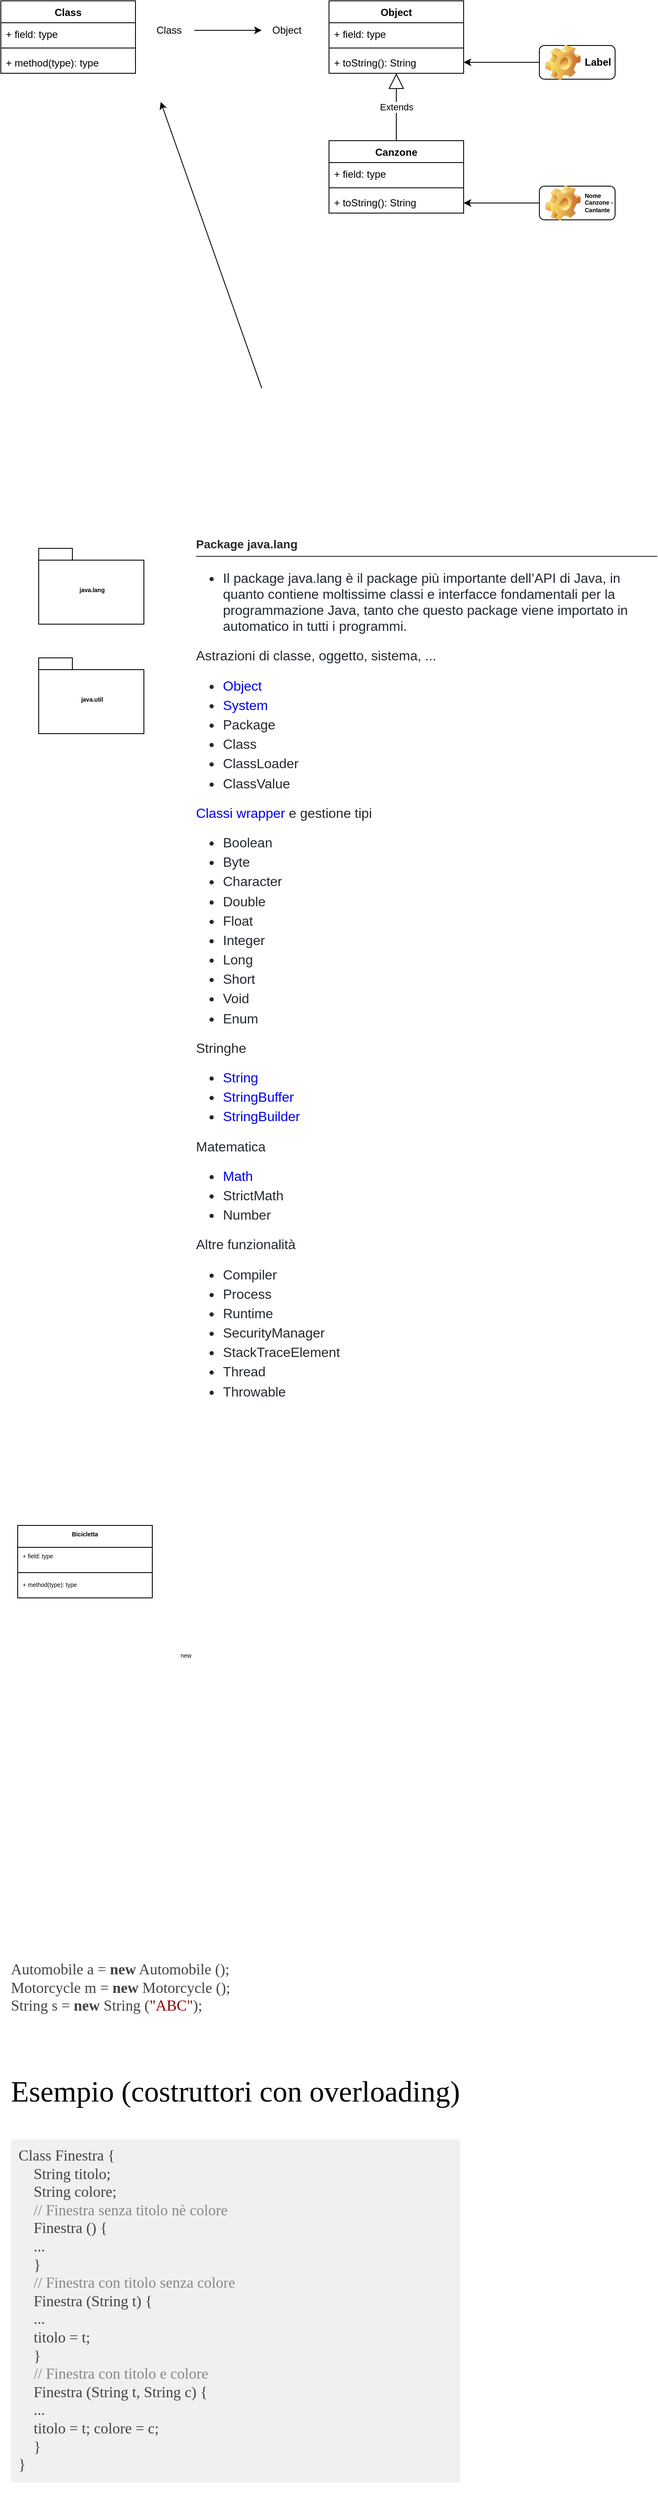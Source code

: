 <mxfile version="17.1.5" type="device"><diagram id="OhCMvSGXCiYNYvDkEmKx" name="Page-1"><mxGraphModel dx="948" dy="529" grid="1" gridSize="10" guides="1" tooltips="1" connect="1" arrows="1" fold="1" page="1" pageScale="1" pageWidth="827" pageHeight="1169" math="0" shadow="0"><root><mxCell id="0"/><mxCell id="1" parent="0"/><mxCell id="jwKFF5OsVbnVFl5u6LoQ-3" value="" style="edgeStyle=orthogonalEdgeStyle;rounded=0;orthogonalLoop=1;jettySize=auto;html=1;" edge="1" parent="1" source="jwKFF5OsVbnVFl5u6LoQ-1" target="jwKFF5OsVbnVFl5u6LoQ-2"><mxGeometry relative="1" as="geometry"/></mxCell><mxCell id="jwKFF5OsVbnVFl5u6LoQ-1" value="Class" style="text;html=1;strokeColor=none;fillColor=none;align=center;verticalAlign=middle;whiteSpace=wrap;rounded=0;" vertex="1" parent="1"><mxGeometry x="220" y="60" width="60" height="30" as="geometry"/></mxCell><mxCell id="jwKFF5OsVbnVFl5u6LoQ-2" value="Object" style="text;html=1;strokeColor=none;fillColor=none;align=center;verticalAlign=middle;whiteSpace=wrap;rounded=0;" vertex="1" parent="1"><mxGeometry x="360" y="60" width="60" height="30" as="geometry"/></mxCell><mxCell id="jwKFF5OsVbnVFl5u6LoQ-4" value="Object" style="swimlane;fontStyle=1;align=center;verticalAlign=top;childLayout=stackLayout;horizontal=1;startSize=26;horizontalStack=0;resizeParent=1;resizeParentMax=0;resizeLast=0;collapsible=1;marginBottom=0;" vertex="1" parent="1"><mxGeometry x="440" y="40" width="160" height="86" as="geometry"/></mxCell><mxCell id="jwKFF5OsVbnVFl5u6LoQ-5" value="+ field: type" style="text;strokeColor=none;fillColor=none;align=left;verticalAlign=top;spacingLeft=4;spacingRight=4;overflow=hidden;rotatable=0;points=[[0,0.5],[1,0.5]];portConstraint=eastwest;" vertex="1" parent="jwKFF5OsVbnVFl5u6LoQ-4"><mxGeometry y="26" width="160" height="26" as="geometry"/></mxCell><mxCell id="jwKFF5OsVbnVFl5u6LoQ-6" value="" style="line;strokeWidth=1;fillColor=none;align=left;verticalAlign=middle;spacingTop=-1;spacingLeft=3;spacingRight=3;rotatable=0;labelPosition=right;points=[];portConstraint=eastwest;" vertex="1" parent="jwKFF5OsVbnVFl5u6LoQ-4"><mxGeometry y="52" width="160" height="8" as="geometry"/></mxCell><mxCell id="jwKFF5OsVbnVFl5u6LoQ-7" value="+ toString(): String" style="text;strokeColor=none;fillColor=none;align=left;verticalAlign=top;spacingLeft=4;spacingRight=4;overflow=hidden;rotatable=0;points=[[0,0.5],[1,0.5]];portConstraint=eastwest;" vertex="1" parent="jwKFF5OsVbnVFl5u6LoQ-4"><mxGeometry y="60" width="160" height="26" as="geometry"/></mxCell><mxCell id="jwKFF5OsVbnVFl5u6LoQ-8" value="Class" style="swimlane;fontStyle=1;align=center;verticalAlign=top;childLayout=stackLayout;horizontal=1;startSize=26;horizontalStack=0;resizeParent=1;resizeParentMax=0;resizeLast=0;collapsible=1;marginBottom=0;" vertex="1" parent="1"><mxGeometry x="50" y="40" width="160" height="86" as="geometry"/></mxCell><mxCell id="jwKFF5OsVbnVFl5u6LoQ-9" value="+ field: type" style="text;strokeColor=none;fillColor=none;align=left;verticalAlign=top;spacingLeft=4;spacingRight=4;overflow=hidden;rotatable=0;points=[[0,0.5],[1,0.5]];portConstraint=eastwest;" vertex="1" parent="jwKFF5OsVbnVFl5u6LoQ-8"><mxGeometry y="26" width="160" height="26" as="geometry"/></mxCell><mxCell id="jwKFF5OsVbnVFl5u6LoQ-10" value="" style="line;strokeWidth=1;fillColor=none;align=left;verticalAlign=middle;spacingTop=-1;spacingLeft=3;spacingRight=3;rotatable=0;labelPosition=right;points=[];portConstraint=eastwest;" vertex="1" parent="jwKFF5OsVbnVFl5u6LoQ-8"><mxGeometry y="52" width="160" height="8" as="geometry"/></mxCell><mxCell id="jwKFF5OsVbnVFl5u6LoQ-11" value="+ method(type): type" style="text;strokeColor=none;fillColor=none;align=left;verticalAlign=top;spacingLeft=4;spacingRight=4;overflow=hidden;rotatable=0;points=[[0,0.5],[1,0.5]];portConstraint=eastwest;" vertex="1" parent="jwKFF5OsVbnVFl5u6LoQ-8"><mxGeometry y="60" width="160" height="26" as="geometry"/></mxCell><mxCell id="jwKFF5OsVbnVFl5u6LoQ-13" value="" style="edgeStyle=orthogonalEdgeStyle;rounded=0;orthogonalLoop=1;jettySize=auto;html=1;" edge="1" parent="1" source="jwKFF5OsVbnVFl5u6LoQ-12" target="jwKFF5OsVbnVFl5u6LoQ-7"><mxGeometry relative="1" as="geometry"/></mxCell><mxCell id="jwKFF5OsVbnVFl5u6LoQ-12" value="Label" style="label;whiteSpace=wrap;html=1;image=img/clipart/Gear_128x128.png" vertex="1" parent="1"><mxGeometry x="690" y="93" width="90" height="40" as="geometry"/></mxCell><mxCell id="jwKFF5OsVbnVFl5u6LoQ-14" value="Canzone" style="swimlane;fontStyle=1;align=center;verticalAlign=top;childLayout=stackLayout;horizontal=1;startSize=26;horizontalStack=0;resizeParent=1;resizeParentMax=0;resizeLast=0;collapsible=1;marginBottom=0;" vertex="1" parent="1"><mxGeometry x="440" y="206" width="160" height="86" as="geometry"/></mxCell><mxCell id="jwKFF5OsVbnVFl5u6LoQ-15" value="+ field: type" style="text;strokeColor=none;fillColor=none;align=left;verticalAlign=top;spacingLeft=4;spacingRight=4;overflow=hidden;rotatable=0;points=[[0,0.5],[1,0.5]];portConstraint=eastwest;" vertex="1" parent="jwKFF5OsVbnVFl5u6LoQ-14"><mxGeometry y="26" width="160" height="26" as="geometry"/></mxCell><mxCell id="jwKFF5OsVbnVFl5u6LoQ-16" value="" style="line;strokeWidth=1;fillColor=none;align=left;verticalAlign=middle;spacingTop=-1;spacingLeft=3;spacingRight=3;rotatable=0;labelPosition=right;points=[];portConstraint=eastwest;" vertex="1" parent="jwKFF5OsVbnVFl5u6LoQ-14"><mxGeometry y="52" width="160" height="8" as="geometry"/></mxCell><mxCell id="jwKFF5OsVbnVFl5u6LoQ-17" value="+ toString(): String" style="text;strokeColor=none;fillColor=none;align=left;verticalAlign=top;spacingLeft=4;spacingRight=4;overflow=hidden;rotatable=0;points=[[0,0.5],[1,0.5]];portConstraint=eastwest;" vertex="1" parent="jwKFF5OsVbnVFl5u6LoQ-14"><mxGeometry y="60" width="160" height="26" as="geometry"/></mxCell><mxCell id="jwKFF5OsVbnVFl5u6LoQ-19" value="Extends" style="endArrow=block;endSize=16;endFill=0;html=1;rounded=0;exitX=0.5;exitY=0;exitDx=0;exitDy=0;" edge="1" parent="1" source="jwKFF5OsVbnVFl5u6LoQ-14" target="jwKFF5OsVbnVFl5u6LoQ-7"><mxGeometry width="160" relative="1" as="geometry"><mxPoint x="340" y="210" as="sourcePoint"/><mxPoint x="500" y="210" as="targetPoint"/></mxGeometry></mxCell><mxCell id="jwKFF5OsVbnVFl5u6LoQ-20" value="" style="edgeStyle=orthogonalEdgeStyle;rounded=0;orthogonalLoop=1;jettySize=auto;html=1;" edge="1" source="jwKFF5OsVbnVFl5u6LoQ-21" parent="1"><mxGeometry relative="1" as="geometry"><mxPoint x="600" y="280" as="targetPoint"/></mxGeometry></mxCell><mxCell id="jwKFF5OsVbnVFl5u6LoQ-21" value="Nome Canzone - Cantante" style="label;whiteSpace=wrap;html=1;image=img/clipart/Gear_128x128.png;fontSize=7;" vertex="1" parent="1"><mxGeometry x="690" y="260" width="90" height="40" as="geometry"/></mxCell><mxCell id="jwKFF5OsVbnVFl5u6LoQ-23" value="" style="shape=image;verticalLabelPosition=bottom;labelBackgroundColor=default;verticalAlign=top;aspect=fixed;imageAspect=0;image=https://github.com/maboglia/CorsoJava/raw/master/appunti/img/PrimitiveVsReference.png;" vertex="1" parent="1"><mxGeometry x="70" y="400" width="520" height="217" as="geometry"/></mxCell><mxCell id="jwKFF5OsVbnVFl5u6LoQ-24" value="" style="endArrow=classic;html=1;rounded=0;fontSize=7;exitX=0.558;exitY=0.461;exitDx=0;exitDy=0;exitPerimeter=0;" edge="1" parent="1" source="jwKFF5OsVbnVFl5u6LoQ-23"><mxGeometry width="50" height="50" relative="1" as="geometry"><mxPoint x="430" y="390" as="sourcePoint"/><mxPoint x="240" y="160" as="targetPoint"/></mxGeometry></mxCell><mxCell id="jwKFF5OsVbnVFl5u6LoQ-25" value="java.lang" style="shape=folder;fontStyle=1;spacingTop=10;tabWidth=40;tabHeight=14;tabPosition=left;html=1;fontSize=7;" vertex="1" parent="1"><mxGeometry x="95" y="690" width="125" height="90" as="geometry"/></mxCell><mxCell id="jwKFF5OsVbnVFl5u6LoQ-26" value="java.util" style="shape=folder;fontStyle=1;spacingTop=10;tabWidth=40;tabHeight=14;tabPosition=left;html=1;fontSize=7;" vertex="1" parent="1"><mxGeometry x="95" y="820" width="125" height="90" as="geometry"/></mxCell><mxCell id="jwKFF5OsVbnVFl5u6LoQ-27" value="&lt;h1 dir=&quot;auto&quot; style=&quot;box-sizing: border-box; font-size: 2em; margin: 0px 0px 16px; font-weight: 600; line-height: 1.25; padding-bottom: 0.3em; border-bottom: 1px solid; color: rgb(36, 41, 47); font-style: normal; letter-spacing: normal; text-indent: 0px; text-transform: none; word-spacing: 0px; background-color: rgb(255, 255, 255);&quot;&gt;Package java.lang&lt;/h1&gt;&lt;ul dir=&quot;auto&quot; style=&quot;box-sizing: border-box; padding-left: 2em; margin-top: 0px; margin-bottom: 16px; color: rgb(36, 41, 47); font-size: 16px; font-style: normal; font-weight: 400; letter-spacing: normal; text-indent: 0px; text-transform: none; word-spacing: 0px; background-color: rgb(255, 255, 255);&quot;&gt;&lt;li style=&quot;box-sizing: border-box&quot;&gt;Il package java.lang è il package più importante dell’API di Java, in quanto contiene moltissime classi e interfacce fondamentali per la programmazione Java, tanto che questo package viene importato in automatico in tutti i programmi.&lt;/li&gt;&lt;/ul&gt;&lt;p dir=&quot;auto&quot; style=&quot;box-sizing: border-box; margin-top: 0px; margin-bottom: 16px; color: rgb(36, 41, 47); font-size: 16px; font-style: normal; font-weight: 400; letter-spacing: normal; text-indent: 0px; text-transform: none; word-spacing: 0px; background-color: rgb(255, 255, 255);&quot;&gt;Astrazioni di classe, oggetto, sistema, ...&lt;/p&gt;&lt;ul dir=&quot;auto&quot; style=&quot;box-sizing: border-box; padding-left: 2em; margin-top: 0px; margin-bottom: 16px; color: rgb(36, 41, 47); font-size: 16px; font-style: normal; font-weight: 400; letter-spacing: normal; text-indent: 0px; text-transform: none; word-spacing: 0px; background-color: rgb(255, 255, 255);&quot;&gt;&lt;li style=&quot;box-sizing: border-box&quot;&gt;&lt;a href=&quot;https://github.com/maboglia/CorsoJava/blob/master/appunti/API_Java/021_java_lang_Object.md&quot; style=&quot;box-sizing: border-box ; background-color: transparent ; text-decoration: none&quot;&gt;Object&lt;/a&gt;&lt;/li&gt;&lt;li style=&quot;box-sizing: border-box ; margin-top: 0.25em&quot;&gt;&lt;a href=&quot;https://github.com/maboglia/CorsoJava/blob/master/appunti/API_Java/021_java_lang_System.md&quot; style=&quot;box-sizing: border-box ; background-color: transparent ; text-decoration: none&quot;&gt;System&lt;/a&gt;&lt;/li&gt;&lt;li style=&quot;box-sizing: border-box ; margin-top: 0.25em&quot;&gt;Package&lt;/li&gt;&lt;li style=&quot;box-sizing: border-box ; margin-top: 0.25em&quot;&gt;Class&lt;/li&gt;&lt;li style=&quot;box-sizing: border-box ; margin-top: 0.25em&quot;&gt;ClassLoader&lt;/li&gt;&lt;li style=&quot;box-sizing: border-box ; margin-top: 0.25em&quot;&gt;ClassValue&lt;/li&gt;&lt;/ul&gt;&lt;p dir=&quot;auto&quot; style=&quot;box-sizing: border-box; margin-top: 0px; margin-bottom: 16px; color: rgb(36, 41, 47); font-size: 16px; font-style: normal; font-weight: 400; letter-spacing: normal; text-indent: 0px; text-transform: none; word-spacing: 0px; background-color: rgb(255, 255, 255);&quot;&gt;&lt;a href=&quot;https://github.com/maboglia/CorsoJava/blob/master/appunti/API_Java/021_Classi_wrapper.md&quot; style=&quot;box-sizing: border-box ; background-color: transparent ; text-decoration: none&quot;&gt;Classi wrapper&lt;/a&gt;&lt;span&gt;&amp;nbsp;&lt;/span&gt;e gestione tipi&lt;/p&gt;&lt;ul dir=&quot;auto&quot; style=&quot;box-sizing: border-box; padding-left: 2em; margin-top: 0px; margin-bottom: 16px; color: rgb(36, 41, 47); font-size: 16px; font-style: normal; font-weight: 400; letter-spacing: normal; text-indent: 0px; text-transform: none; word-spacing: 0px; background-color: rgb(255, 255, 255);&quot;&gt;&lt;li style=&quot;box-sizing: border-box&quot;&gt;Boolean&lt;/li&gt;&lt;li style=&quot;box-sizing: border-box ; margin-top: 0.25em&quot;&gt;Byte&lt;/li&gt;&lt;li style=&quot;box-sizing: border-box ; margin-top: 0.25em&quot;&gt;Character&lt;/li&gt;&lt;li style=&quot;box-sizing: border-box ; margin-top: 0.25em&quot;&gt;Double&lt;/li&gt;&lt;li style=&quot;box-sizing: border-box ; margin-top: 0.25em&quot;&gt;Float&lt;/li&gt;&lt;li style=&quot;box-sizing: border-box ; margin-top: 0.25em&quot;&gt;Integer&lt;/li&gt;&lt;li style=&quot;box-sizing: border-box ; margin-top: 0.25em&quot;&gt;Long&lt;/li&gt;&lt;li style=&quot;box-sizing: border-box ; margin-top: 0.25em&quot;&gt;Short&lt;/li&gt;&lt;li style=&quot;box-sizing: border-box ; margin-top: 0.25em&quot;&gt;Void&lt;/li&gt;&lt;li style=&quot;box-sizing: border-box ; margin-top: 0.25em&quot;&gt;Enum&lt;/li&gt;&lt;/ul&gt;&lt;p dir=&quot;auto&quot; style=&quot;box-sizing: border-box; margin-top: 0px; margin-bottom: 16px; color: rgb(36, 41, 47); font-size: 16px; font-style: normal; font-weight: 400; letter-spacing: normal; text-indent: 0px; text-transform: none; word-spacing: 0px; background-color: rgb(255, 255, 255);&quot;&gt;Stringhe&lt;/p&gt;&lt;ul dir=&quot;auto&quot; style=&quot;box-sizing: border-box; padding-left: 2em; margin-top: 0px; margin-bottom: 16px; color: rgb(36, 41, 47); font-size: 16px; font-style: normal; font-weight: 400; letter-spacing: normal; text-indent: 0px; text-transform: none; word-spacing: 0px; background-color: rgb(255, 255, 255);&quot;&gt;&lt;li style=&quot;box-sizing: border-box&quot;&gt;&lt;a href=&quot;https://github.com/maboglia/CorsoJava/blob/master/appunti/API_Java/007_stringhe.md&quot; style=&quot;box-sizing: border-box ; background-color: transparent ; text-decoration: none&quot;&gt;String&lt;/a&gt;&lt;/li&gt;&lt;li style=&quot;box-sizing: border-box ; margin-top: 0.25em&quot;&gt;&lt;a href=&quot;https://github.com/maboglia/CorsoJava/blob/master/appunti/API_Java/007_stringhe.md&quot; style=&quot;box-sizing: border-box ; background-color: transparent ; text-decoration: none&quot;&gt;StringBuffer&lt;/a&gt;&lt;/li&gt;&lt;li style=&quot;box-sizing: border-box ; margin-top: 0.25em&quot;&gt;&lt;a href=&quot;https://github.com/maboglia/CorsoJava/blob/master/appunti/API_Java/007_stringhe.md&quot; style=&quot;box-sizing: border-box ; background-color: transparent ; text-decoration: none&quot;&gt;StringBuilder&lt;/a&gt;&lt;/li&gt;&lt;/ul&gt;&lt;p dir=&quot;auto&quot; style=&quot;box-sizing: border-box; margin-top: 0px; margin-bottom: 16px; color: rgb(36, 41, 47); font-size: 16px; font-style: normal; font-weight: 400; letter-spacing: normal; text-indent: 0px; text-transform: none; word-spacing: 0px; background-color: rgb(255, 255, 255);&quot;&gt;Matematica&lt;/p&gt;&lt;ul dir=&quot;auto&quot; style=&quot;box-sizing: border-box; padding-left: 2em; margin-top: 0px; margin-bottom: 16px; color: rgb(36, 41, 47); font-size: 16px; font-style: normal; font-weight: 400; letter-spacing: normal; text-indent: 0px; text-transform: none; word-spacing: 0px; background-color: rgb(255, 255, 255);&quot;&gt;&lt;li style=&quot;box-sizing: border-box&quot;&gt;&lt;a href=&quot;https://github.com/maboglia/CorsoJava/blob/master/appunti/API_Java/021_java_lang_Math.md&quot; style=&quot;box-sizing: border-box ; background-color: transparent ; text-decoration: none&quot;&gt;Math&lt;/a&gt;&lt;/li&gt;&lt;li style=&quot;box-sizing: border-box ; margin-top: 0.25em&quot;&gt;StrictMath&lt;/li&gt;&lt;li style=&quot;box-sizing: border-box ; margin-top: 0.25em&quot;&gt;Number&lt;/li&gt;&lt;/ul&gt;&lt;p dir=&quot;auto&quot; style=&quot;box-sizing: border-box; margin-top: 0px; margin-bottom: 16px; color: rgb(36, 41, 47); font-size: 16px; font-style: normal; font-weight: 400; letter-spacing: normal; text-indent: 0px; text-transform: none; word-spacing: 0px; background-color: rgb(255, 255, 255);&quot;&gt;Altre funzionalità&lt;/p&gt;&lt;ul dir=&quot;auto&quot; style=&quot;box-sizing: border-box; padding-left: 2em; margin-top: 0px; margin-bottom: 16px; color: rgb(36, 41, 47); font-size: 16px; font-style: normal; font-weight: 400; letter-spacing: normal; text-indent: 0px; text-transform: none; word-spacing: 0px; background-color: rgb(255, 255, 255);&quot;&gt;&lt;li style=&quot;box-sizing: border-box&quot;&gt;Compiler&lt;/li&gt;&lt;li style=&quot;box-sizing: border-box ; margin-top: 0.25em&quot;&gt;Process&lt;/li&gt;&lt;li style=&quot;box-sizing: border-box ; margin-top: 0.25em&quot;&gt;Runtime&lt;/li&gt;&lt;li style=&quot;box-sizing: border-box ; margin-top: 0.25em&quot;&gt;SecurityManager&lt;/li&gt;&lt;li style=&quot;box-sizing: border-box ; margin-top: 0.25em&quot;&gt;StackTraceElement&lt;/li&gt;&lt;li style=&quot;box-sizing: border-box ; margin-top: 0.25em&quot;&gt;Thread&lt;/li&gt;&lt;li style=&quot;box-sizing: border-box ; margin-top: 0.25em&quot;&gt;Throwable&lt;/li&gt;&lt;/ul&gt;" style="text;whiteSpace=wrap;html=1;fontSize=7;" vertex="1" parent="1"><mxGeometry x="280" y="670" width="550" height="630" as="geometry"/></mxCell><mxCell id="jwKFF5OsVbnVFl5u6LoQ-28" value="Bicicletta" style="swimlane;fontStyle=1;align=center;verticalAlign=top;childLayout=stackLayout;horizontal=1;startSize=26;horizontalStack=0;resizeParent=1;resizeParentMax=0;resizeLast=0;collapsible=1;marginBottom=0;fontSize=7;" vertex="1" parent="1"><mxGeometry x="70" y="1850" width="160" height="86" as="geometry"/></mxCell><mxCell id="jwKFF5OsVbnVFl5u6LoQ-29" value="+ field: type" style="text;strokeColor=none;fillColor=none;align=left;verticalAlign=top;spacingLeft=4;spacingRight=4;overflow=hidden;rotatable=0;points=[[0,0.5],[1,0.5]];portConstraint=eastwest;fontSize=7;" vertex="1" parent="jwKFF5OsVbnVFl5u6LoQ-28"><mxGeometry y="26" width="160" height="26" as="geometry"/></mxCell><mxCell id="jwKFF5OsVbnVFl5u6LoQ-30" value="" style="line;strokeWidth=1;fillColor=none;align=left;verticalAlign=middle;spacingTop=-1;spacingLeft=3;spacingRight=3;rotatable=0;labelPosition=right;points=[];portConstraint=eastwest;fontSize=7;" vertex="1" parent="jwKFF5OsVbnVFl5u6LoQ-28"><mxGeometry y="52" width="160" height="8" as="geometry"/></mxCell><mxCell id="jwKFF5OsVbnVFl5u6LoQ-31" value="+ method(type): type" style="text;strokeColor=none;fillColor=none;align=left;verticalAlign=top;spacingLeft=4;spacingRight=4;overflow=hidden;rotatable=0;points=[[0,0.5],[1,0.5]];portConstraint=eastwest;fontSize=7;" vertex="1" parent="jwKFF5OsVbnVFl5u6LoQ-28"><mxGeometry y="60" width="160" height="26" as="geometry"/></mxCell><mxCell id="jwKFF5OsVbnVFl5u6LoQ-33" value="new" style="text;html=1;strokeColor=none;fillColor=none;align=center;verticalAlign=middle;whiteSpace=wrap;rounded=0;fontSize=7;" vertex="1" parent="1"><mxGeometry x="240" y="1990" width="60" height="30" as="geometry"/></mxCell><mxCell id="jwKFF5OsVbnVFl5u6LoQ-34" value="" style="shape=image;verticalLabelPosition=bottom;labelBackgroundColor=default;verticalAlign=top;aspect=fixed;imageAspect=0;image=https://www.vespashop-bestmotor.com/34323-large_default/myland-bicicletta-city-donna-28-6v-alluminio-tg-46-acqua-marina.jpg;fontStyle=1" vertex="1" parent="1"><mxGeometry x="310" y="1850" width="110" height="110" as="geometry"/></mxCell><mxCell id="jwKFF5OsVbnVFl5u6LoQ-35" value="" style="shape=image;verticalLabelPosition=bottom;labelBackgroundColor=default;verticalAlign=top;aspect=fixed;imageAspect=0;image=https://www.vespashop-bestmotor.com/34323-large_default/myland-bicicletta-city-donna-28-6v-alluminio-tg-46-acqua-marina.jpg;fontStyle=1" vertex="1" parent="1"><mxGeometry x="320" y="1950" width="110" height="110" as="geometry"/></mxCell><mxCell id="jwKFF5OsVbnVFl5u6LoQ-36" value="" style="shape=image;verticalLabelPosition=bottom;labelBackgroundColor=default;verticalAlign=top;aspect=fixed;imageAspect=0;image=https://raw.githubusercontent.com/maboglia/CorsoJava/master/appunti/img/Language/01_lang_base/03_system/developing.png;" vertex="1" parent="1"><mxGeometry x="90" y="2130" width="561.15" height="150" as="geometry"/></mxCell><mxCell id="jwKFF5OsVbnVFl5u6LoQ-37" value="&lt;div class=&quot;remark-code-line&quot; style=&quot;min-height: 1em; color: rgb(68, 68, 68); font-family: &amp;quot;ubuntu mono&amp;quot;; font-size: 18px; font-style: normal; font-weight: 400; letter-spacing: normal; text-indent: 0px; text-transform: none; word-spacing: 0px;&quot;&gt;Automobile a = &lt;span class=&quot;hljs-keyword&quot; style=&quot;font-weight: bold&quot;&gt;new&lt;/span&gt; Automobile ();&lt;/div&gt;&lt;div class=&quot;remark-code-line&quot; style=&quot;min-height: 1em; color: rgb(68, 68, 68); font-family: &amp;quot;ubuntu mono&amp;quot;; font-size: 18px; font-style: normal; font-weight: 400; letter-spacing: normal; text-indent: 0px; text-transform: none; word-spacing: 0px;&quot;&gt;Motorcycle m = &lt;span class=&quot;hljs-keyword&quot; style=&quot;font-weight: bold&quot;&gt;new&lt;/span&gt; Motorcycle ();&lt;/div&gt;&lt;div class=&quot;remark-code-line&quot; style=&quot;min-height: 1em; color: rgb(68, 68, 68); font-family: &amp;quot;ubuntu mono&amp;quot;; font-size: 18px; font-style: normal; font-weight: 400; letter-spacing: normal; text-indent: 0px; text-transform: none; word-spacing: 0px;&quot;&gt;String s = &lt;span class=&quot;hljs-keyword&quot; style=&quot;font-weight: bold&quot;&gt;new&lt;/span&gt; String (&lt;span class=&quot;hljs-string&quot; style=&quot;color: rgb(136 , 0 , 0)&quot;&gt;&quot;ABC&quot;&lt;/span&gt;);&lt;/div&gt;" style="text;whiteSpace=wrap;html=1;fontSize=7;" vertex="1" parent="1"><mxGeometry x="60" y="2360" width="290" height="70" as="geometry"/></mxCell><mxCell id="jwKFF5OsVbnVFl5u6LoQ-38" value="&lt;h3 id=&quot;esempio-costruttori-con-overloading-&quot; style=&quot;font-family: &amp;quot;yanone kaffeesatz&amp;quot;; font-weight: normal; font-size: 35px; color: rgb(0, 0, 0); font-style: normal; letter-spacing: normal; text-indent: 0px; text-transform: none; word-spacing: 0px;&quot;&gt;Esempio (costruttori con overloading)&lt;/h3&gt;&lt;pre style=&quot;color: rgb(0 , 0 , 0) ; font-size: 20px ; font-style: normal ; font-weight: 400 ; letter-spacing: normal ; text-indent: 0px ; text-transform: none ; word-spacing: 0px&quot;&gt;&lt;code class=&quot;java hljs remark-code&quot; style=&quot;font-size: 18px ; font-family: &amp;quot;ubuntu mono&amp;quot; ; display: block ; overflow-x: auto ; padding: 0.5em ; background: rgb(240 , 240 , 240) ; color: rgb(68 , 68 , 68)&quot;&gt;&lt;div class=&quot;remark-code-line&quot; style=&quot;min-height: 1em&quot;&gt;Class Finestra {&lt;/div&gt;&lt;div class=&quot;remark-code-line&quot; style=&quot;min-height: 1em&quot;&gt;    String titolo;&lt;/div&gt;&lt;div class=&quot;remark-code-line&quot; style=&quot;min-height: 1em&quot;&gt;    String colore;&lt;/div&gt;&lt;div class=&quot;remark-code-line&quot; style=&quot;min-height: 1em&quot;&gt;    &lt;span class=&quot;hljs-comment&quot; style=&quot;color: rgb(136 , 136 , 136)&quot;&gt;// Finestra senza titolo nè colore&lt;/span&gt;&lt;/div&gt;&lt;div class=&quot;remark-code-line&quot; style=&quot;min-height: 1em&quot;&gt;    Finestra () {&lt;/div&gt;&lt;div class=&quot;remark-code-line&quot; style=&quot;min-height: 1em&quot;&gt;    ...&lt;/div&gt;&lt;div class=&quot;remark-code-line&quot; style=&quot;min-height: 1em&quot;&gt;    }&lt;/div&gt;&lt;div class=&quot;remark-code-line&quot; style=&quot;min-height: 1em&quot;&gt;    &lt;span class=&quot;hljs-comment&quot; style=&quot;color: rgb(136 , 136 , 136)&quot;&gt;// Finestra con titolo senza colore&lt;/span&gt;&lt;/div&gt;&lt;div class=&quot;remark-code-line&quot; style=&quot;min-height: 1em&quot;&gt;    Finestra (String t) {&lt;/div&gt;&lt;div class=&quot;remark-code-line&quot; style=&quot;min-height: 1em&quot;&gt;    ...&lt;/div&gt;&lt;div class=&quot;remark-code-line&quot; style=&quot;min-height: 1em&quot;&gt;    titolo = t;&lt;/div&gt;&lt;div class=&quot;remark-code-line&quot; style=&quot;min-height: 1em&quot;&gt;    }&lt;/div&gt;&lt;div class=&quot;remark-code-line&quot; style=&quot;min-height: 1em&quot;&gt;    &lt;span class=&quot;hljs-comment&quot; style=&quot;color: rgb(136 , 136 , 136)&quot;&gt;// Finestra con titolo e colore&lt;/span&gt;&lt;/div&gt;&lt;div class=&quot;remark-code-line&quot; style=&quot;min-height: 1em&quot;&gt;    Finestra (String t, String c) {&lt;/div&gt;&lt;div class=&quot;remark-code-line&quot; style=&quot;min-height: 1em&quot;&gt;    ...&lt;/div&gt;&lt;div class=&quot;remark-code-line&quot; style=&quot;min-height: 1em&quot;&gt;    titolo = t; colore = c;&lt;/div&gt;&lt;div class=&quot;remark-code-line&quot; style=&quot;min-height: 1em&quot;&gt;    }&lt;/div&gt;&lt;div class=&quot;remark-code-line&quot; style=&quot;min-height: 1em&quot;&gt;}&lt;/div&gt;&lt;/code&gt;&lt;/pre&gt;" style="text;whiteSpace=wrap;html=1;fontSize=7;" vertex="1" parent="1"><mxGeometry x="60" y="2460" width="550" height="460" as="geometry"/></mxCell></root></mxGraphModel></diagram></mxfile>